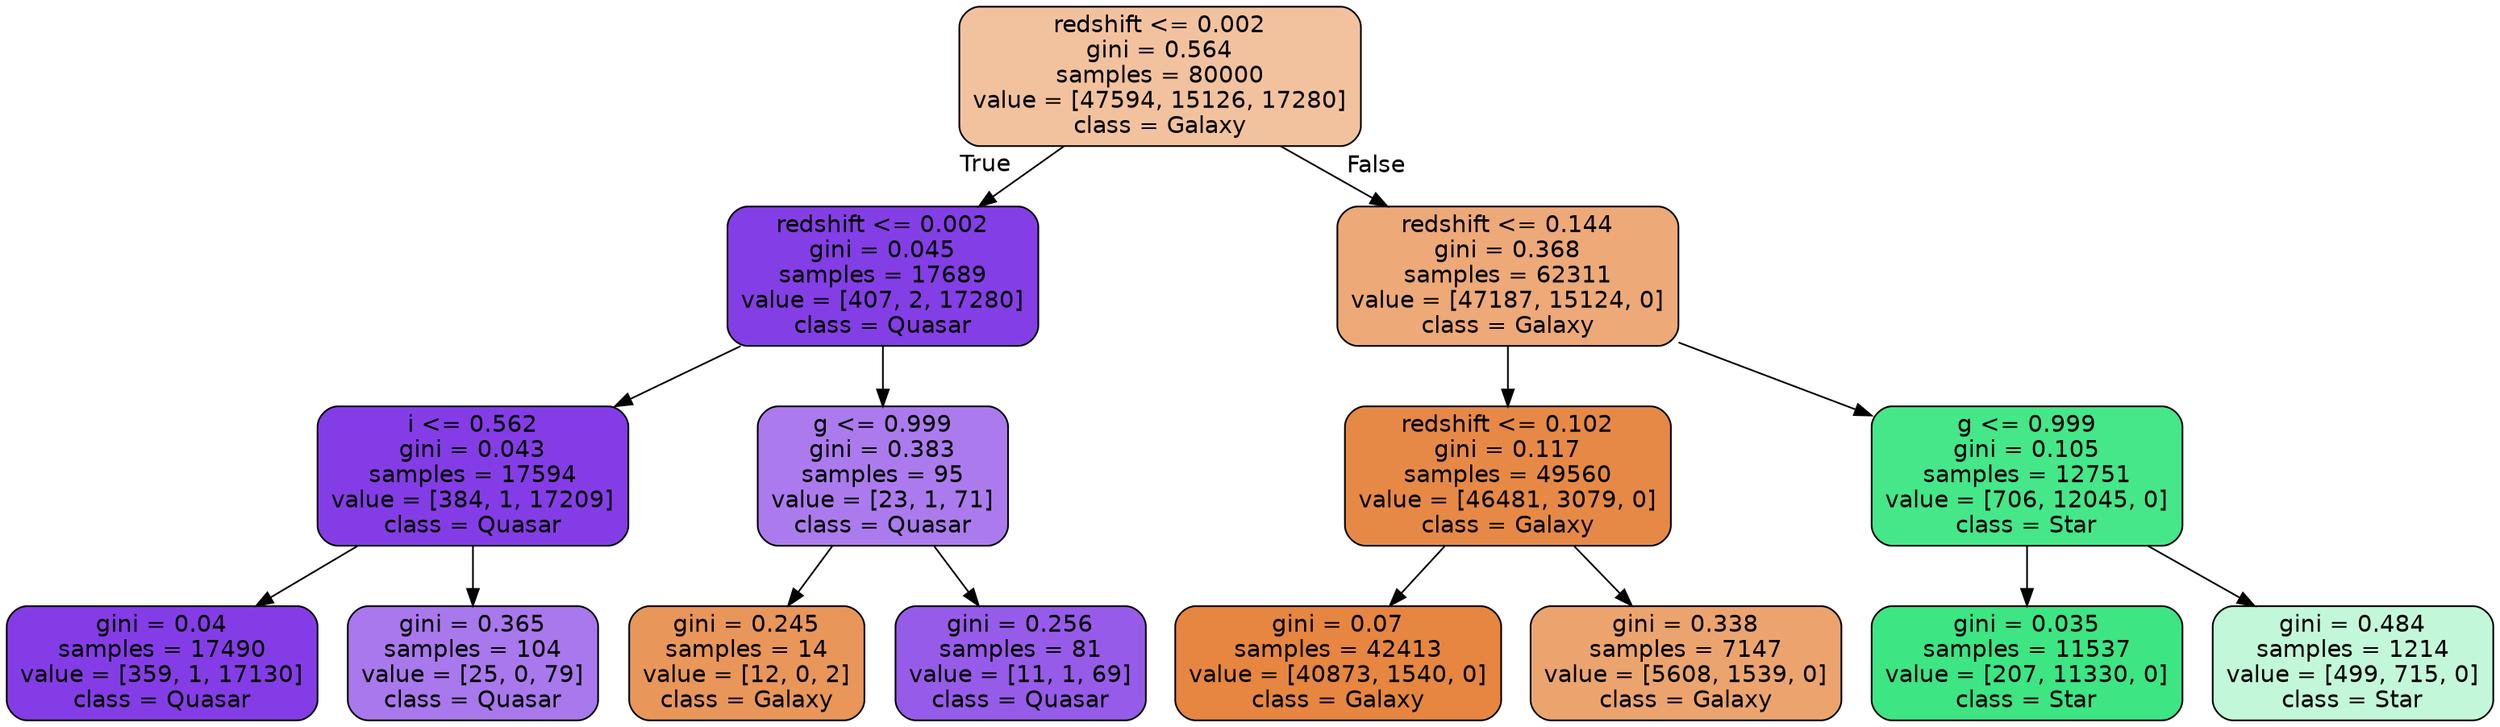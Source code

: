 digraph Tree {
node [shape=box, style="filled, rounded", color="black", fontname="helvetica"] ;
edge [fontname="helvetica"] ;
0 [label="redshift <= 0.002\ngini = 0.564\nsamples = 80000\nvalue = [47594, 15126, 17280]\nclass = Galaxy", fillcolor="#f2c29f"] ;
1 [label="redshift <= 0.002\ngini = 0.045\nsamples = 17689\nvalue = [407, 2, 17280]\nclass = Quasar", fillcolor="#843ee6"] ;
0 -> 1 [labeldistance=2.5, labelangle=45, headlabel="True"] ;
2 [label="i <= 0.562\ngini = 0.043\nsamples = 17594\nvalue = [384, 1, 17209]\nclass = Quasar", fillcolor="#843de6"] ;
1 -> 2 ;
3 [label="gini = 0.04\nsamples = 17490\nvalue = [359, 1, 17130]\nclass = Quasar", fillcolor="#843de6"] ;
2 -> 3 ;
4 [label="gini = 0.365\nsamples = 104\nvalue = [25, 0, 79]\nclass = Quasar", fillcolor="#a978ed"] ;
2 -> 4 ;
5 [label="g <= 0.999\ngini = 0.383\nsamples = 95\nvalue = [23, 1, 71]\nclass = Quasar", fillcolor="#ab7bee"] ;
1 -> 5 ;
6 [label="gini = 0.245\nsamples = 14\nvalue = [12, 0, 2]\nclass = Galaxy", fillcolor="#e9965a"] ;
5 -> 6 ;
7 [label="gini = 0.256\nsamples = 81\nvalue = [11, 1, 69]\nclass = Quasar", fillcolor="#975be9"] ;
5 -> 7 ;
8 [label="redshift <= 0.144\ngini = 0.368\nsamples = 62311\nvalue = [47187, 15124, 0]\nclass = Galaxy", fillcolor="#eda978"] ;
0 -> 8 [labeldistance=2.5, labelangle=-45, headlabel="False"] ;
9 [label="redshift <= 0.102\ngini = 0.117\nsamples = 49560\nvalue = [46481, 3079, 0]\nclass = Galaxy", fillcolor="#e78946"] ;
8 -> 9 ;
10 [label="gini = 0.07\nsamples = 42413\nvalue = [40873, 1540, 0]\nclass = Galaxy", fillcolor="#e68640"] ;
9 -> 10 ;
11 [label="gini = 0.338\nsamples = 7147\nvalue = [5608, 1539, 0]\nclass = Galaxy", fillcolor="#eca46f"] ;
9 -> 11 ;
12 [label="g <= 0.999\ngini = 0.105\nsamples = 12751\nvalue = [706, 12045, 0]\nclass = Star", fillcolor="#45e788"] ;
8 -> 12 ;
13 [label="gini = 0.035\nsamples = 11537\nvalue = [207, 11330, 0]\nclass = Star", fillcolor="#3de583"] ;
12 -> 13 ;
14 [label="gini = 0.484\nsamples = 1214\nvalue = [499, 715, 0]\nclass = Star", fillcolor="#c3f7d9"] ;
12 -> 14 ;
}